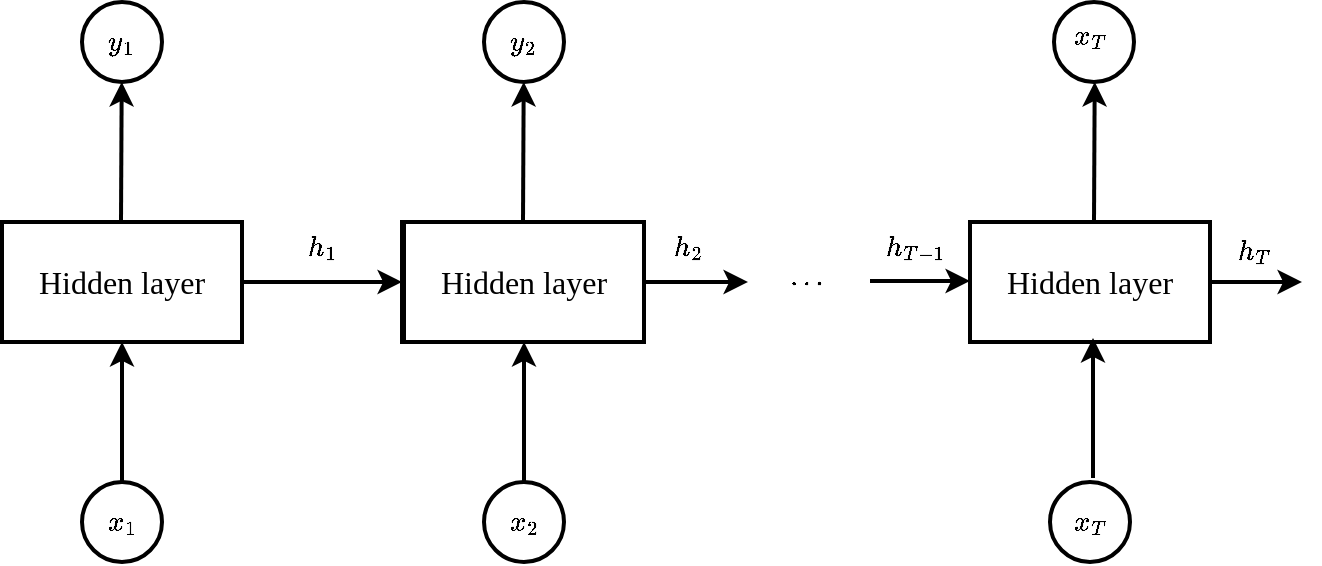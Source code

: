 <mxfile version="13.3.5" type="device"><diagram id="hSN2npKwY2PXVG61Koyy" name="Page-1"><mxGraphModel dx="946" dy="672" grid="0" gridSize="10" guides="1" tooltips="1" connect="1" arrows="1" fold="1" page="1" pageScale="1" pageWidth="800" pageHeight="560" math="1" shadow="0"><root><mxCell id="0"/><mxCell id="1" parent="0"/><mxCell id="rYqn8Wu_BLw_eiDCyqci-36" value="" style="edgeStyle=orthogonalEdgeStyle;rounded=0;orthogonalLoop=1;jettySize=auto;html=1;strokeWidth=2;" parent="1" source="rYqn8Wu_BLw_eiDCyqci-3" target="rYqn8Wu_BLw_eiDCyqci-35" edge="1"><mxGeometry relative="1" as="geometry"/></mxCell><mxCell id="rYqn8Wu_BLw_eiDCyqci-3" value="&lt;font face=&quot;Times New Roman&quot; style=&quot;font-size: 16px&quot;&gt;Hidden layer&lt;/font&gt;" style="rounded=0;whiteSpace=wrap;html=1;strokeWidth=2;align=center;" parent="1" vertex="1"><mxGeometry x="73" y="200" width="120" height="60" as="geometry"/></mxCell><mxCell id="rYqn8Wu_BLw_eiDCyqci-38" value="" style="edgeStyle=orthogonalEdgeStyle;rounded=0;orthogonalLoop=1;jettySize=auto;html=1;strokeWidth=2;" parent="1" source="rYqn8Wu_BLw_eiDCyqci-35" edge="1"><mxGeometry relative="1" as="geometry"><mxPoint x="446" y="230" as="targetPoint"/></mxGeometry></mxCell><mxCell id="rYqn8Wu_BLw_eiDCyqci-35" value="&lt;font face=&quot;Times New Roman&quot; style=&quot;font-size: 16px&quot;&gt;Hidden layer&lt;/font&gt;" style="rounded=0;whiteSpace=wrap;html=1;strokeWidth=2;align=center;" parent="1" vertex="1"><mxGeometry x="273" y="200" width="120" height="60" as="geometry"/></mxCell><mxCell id="rYqn8Wu_BLw_eiDCyqci-6" value="" style="endArrow=classic;html=1;strokeWidth=2;" parent="1" edge="1"><mxGeometry width="50" height="50" relative="1" as="geometry"><mxPoint x="133" y="330" as="sourcePoint"/><mxPoint x="133" y="260" as="targetPoint"/></mxGeometry></mxCell><mxCell id="rYqn8Wu_BLw_eiDCyqci-7" value="" style="endArrow=classic;html=1;strokeWidth=2;" parent="1" edge="1"><mxGeometry width="50" height="50" relative="1" as="geometry"><mxPoint x="132.5" y="200" as="sourcePoint"/><mxPoint x="132.85" y="130" as="targetPoint"/></mxGeometry></mxCell><mxCell id="rYqn8Wu_BLw_eiDCyqci-19" value="" style="ellipse;whiteSpace=wrap;html=1;aspect=fixed;strokeWidth=2;" parent="1" vertex="1"><mxGeometry x="113" y="330" width="40" height="40" as="geometry"/></mxCell><mxCell id="rYqn8Wu_BLw_eiDCyqci-20" value="" style="ellipse;whiteSpace=wrap;html=1;aspect=fixed;strokeWidth=2;" parent="1" vertex="1"><mxGeometry x="113" y="90" width="40" height="40" as="geometry"/></mxCell><mxCell id="rYqn8Wu_BLw_eiDCyqci-21" value="$$x_1$$" style="text;html=1;align=center;verticalAlign=middle;whiteSpace=wrap;rounded=0;" parent="1" vertex="1"><mxGeometry x="113" y="340" width="40" height="20" as="geometry"/></mxCell><mxCell id="rYqn8Wu_BLw_eiDCyqci-22" value="$$y_1$$" style="text;html=1;align=center;verticalAlign=middle;whiteSpace=wrap;rounded=0;" parent="1" vertex="1"><mxGeometry x="113" y="100" width="40" height="20" as="geometry"/></mxCell><mxCell id="rYqn8Wu_BLw_eiDCyqci-28" value="&lt;font face=&quot;Times New Roman&quot; style=&quot;font-size: 16px&quot;&gt;Hidden layer&lt;/font&gt;" style="rounded=0;whiteSpace=wrap;html=1;strokeWidth=2;align=center;" parent="1" vertex="1"><mxGeometry x="274" y="200" width="120" height="60" as="geometry"/></mxCell><mxCell id="rYqn8Wu_BLw_eiDCyqci-29" value="" style="endArrow=classic;html=1;strokeWidth=2;" parent="1" edge="1"><mxGeometry width="50" height="50" relative="1" as="geometry"><mxPoint x="334" y="330" as="sourcePoint"/><mxPoint x="334" y="260" as="targetPoint"/></mxGeometry></mxCell><mxCell id="rYqn8Wu_BLw_eiDCyqci-30" value="" style="endArrow=classic;html=1;strokeWidth=2;" parent="1" edge="1"><mxGeometry width="50" height="50" relative="1" as="geometry"><mxPoint x="333.5" y="200" as="sourcePoint"/><mxPoint x="333.85" y="130" as="targetPoint"/></mxGeometry></mxCell><mxCell id="rYqn8Wu_BLw_eiDCyqci-31" value="" style="ellipse;whiteSpace=wrap;html=1;aspect=fixed;strokeWidth=2;" parent="1" vertex="1"><mxGeometry x="314" y="330" width="40" height="40" as="geometry"/></mxCell><mxCell id="rYqn8Wu_BLw_eiDCyqci-32" value="" style="ellipse;whiteSpace=wrap;html=1;aspect=fixed;strokeWidth=2;" parent="1" vertex="1"><mxGeometry x="314" y="90" width="40" height="40" as="geometry"/></mxCell><mxCell id="rYqn8Wu_BLw_eiDCyqci-33" value="$$x_2$$" style="text;html=1;align=center;verticalAlign=middle;whiteSpace=wrap;rounded=0;" parent="1" vertex="1"><mxGeometry x="314" y="340" width="40" height="20" as="geometry"/></mxCell><mxCell id="rYqn8Wu_BLw_eiDCyqci-34" value="$$y_2$$" style="text;html=1;align=center;verticalAlign=middle;whiteSpace=wrap;rounded=0;" parent="1" vertex="1"><mxGeometry x="314" y="100" width="40" height="20" as="geometry"/></mxCell><mxCell id="rYqn8Wu_BLw_eiDCyqci-39" value="$$h_1$$" style="text;html=1;align=center;verticalAlign=middle;whiteSpace=wrap;rounded=0;" parent="1" vertex="1"><mxGeometry x="213" y="203" width="40" height="20" as="geometry"/></mxCell><mxCell id="rYqn8Wu_BLw_eiDCyqci-40" value="$$h_2$$" style="text;html=1;align=center;verticalAlign=middle;whiteSpace=wrap;rounded=0;" parent="1" vertex="1"><mxGeometry x="396" y="203" width="40" height="20" as="geometry"/></mxCell><mxCell id="rYqn8Wu_BLw_eiDCyqci-59" value="" style="edgeStyle=orthogonalEdgeStyle;rounded=0;orthogonalLoop=1;jettySize=auto;html=1;strokeWidth=2;" parent="1" source="rYqn8Wu_BLw_eiDCyqci-41" edge="1"><mxGeometry relative="1" as="geometry"><mxPoint x="723" y="230" as="targetPoint"/></mxGeometry></mxCell><mxCell id="rYqn8Wu_BLw_eiDCyqci-41" value="&lt;font face=&quot;Times New Roman&quot; style=&quot;font-size: 16px&quot;&gt;Hidden layer&lt;/font&gt;" style="rounded=0;whiteSpace=wrap;html=1;strokeWidth=2;align=center;" parent="1" vertex="1"><mxGeometry x="557" y="200" width="120" height="60" as="geometry"/></mxCell><mxCell id="rYqn8Wu_BLw_eiDCyqci-45" value="" style="endArrow=classic;html=1;strokeWidth=2;" parent="1" edge="1"><mxGeometry width="50" height="50" relative="1" as="geometry"><mxPoint x="507" y="229.5" as="sourcePoint"/><mxPoint x="557" y="229.5" as="targetPoint"/></mxGeometry></mxCell><mxCell id="rYqn8Wu_BLw_eiDCyqci-46" value="$$\cdots$$" style="text;html=1;align=center;verticalAlign=middle;whiteSpace=wrap;rounded=0;" parent="1" vertex="1"><mxGeometry x="455" y="220" width="40" height="20" as="geometry"/></mxCell><mxCell id="rYqn8Wu_BLw_eiDCyqci-47" value="$$h_{T - 1}$$" style="text;html=1;align=center;verticalAlign=middle;whiteSpace=wrap;rounded=0;" parent="1" vertex="1"><mxGeometry x="510" y="203" width="40" height="20" as="geometry"/></mxCell><mxCell id="rYqn8Wu_BLw_eiDCyqci-49" value="" style="endArrow=classic;html=1;strokeWidth=2;" parent="1" edge="1"><mxGeometry width="50" height="50" relative="1" as="geometry"><mxPoint x="619" y="200" as="sourcePoint"/><mxPoint x="619.35" y="130" as="targetPoint"/></mxGeometry></mxCell><mxCell id="rYqn8Wu_BLw_eiDCyqci-52" value="" style="ellipse;whiteSpace=wrap;html=1;aspect=fixed;strokeWidth=2;" parent="1" vertex="1"><mxGeometry x="597" y="330" width="40" height="40" as="geometry"/></mxCell><mxCell id="rYqn8Wu_BLw_eiDCyqci-53" value="$$x_T$$" style="text;html=1;align=center;verticalAlign=middle;whiteSpace=wrap;rounded=0;" parent="1" vertex="1"><mxGeometry x="597" y="340" width="40" height="20" as="geometry"/></mxCell><mxCell id="rYqn8Wu_BLw_eiDCyqci-55" value="" style="ellipse;whiteSpace=wrap;html=1;aspect=fixed;strokeWidth=2;" parent="1" vertex="1"><mxGeometry x="599" y="90" width="40" height="40" as="geometry"/></mxCell><mxCell id="rYqn8Wu_BLw_eiDCyqci-56" value="$$x_T$$" style="text;html=1;align=center;verticalAlign=middle;whiteSpace=wrap;rounded=0;" parent="1" vertex="1"><mxGeometry x="597" y="97" width="40" height="20" as="geometry"/></mxCell><mxCell id="rYqn8Wu_BLw_eiDCyqci-57" value="" style="endArrow=classic;html=1;strokeWidth=2;" parent="1" edge="1"><mxGeometry width="50" height="50" relative="1" as="geometry"><mxPoint x="618.5" y="328" as="sourcePoint"/><mxPoint x="618.5" y="258" as="targetPoint"/></mxGeometry></mxCell><mxCell id="rYqn8Wu_BLw_eiDCyqci-60" value="$$h_{T}$$" style="text;html=1;align=center;verticalAlign=middle;whiteSpace=wrap;rounded=0;" parent="1" vertex="1"><mxGeometry x="679" y="205" width="40" height="20" as="geometry"/></mxCell></root></mxGraphModel></diagram></mxfile>